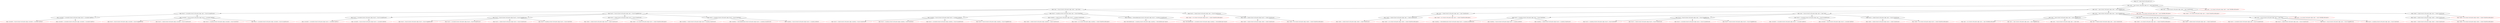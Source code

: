 digraph model {
  graph [ rankdir = "TB", ranksep="0.4", nodesep="0.2" ];
  node [ fontname = "Helvetica", fontsize="12.0", margin="0.07" ];
  edge [ fontname = "Helvetica", fontsize="12.0", margin="0.05" ];
  {
    node []
     "47" [label= "edge: 'bound' -> 'connected' at level 4 with parent: edge: 'bound' -> 'bound' (acceptChannel) "]
     "17" [label= "edge: 'closed' -> 'err' at level 5 with parent: edge: 'open' -> 'closed' (ClosedChannelException) " color = "red"]
     "55" [label= "edge: 'closed' -> 'closed' at level 5 with parent: edge: 'bound' -> 'closed' (closeChannel) " color = "red"]
     "27" [label= "edge: 'bound' -> 'accepting' at level 4 with parent: edge: 'open' -> 'bound' (startClient) "]
     "37" [label= "edge: 'closed' -> 'closed' at level 5 with parent: edge: 'closed' -> 'closed' (closeChannel) " color = "red"]
     "74" [label= "edge: 'bound' -> 'closed' at level 5 with parent: edge: 'accepting' -> 'bound' (closeChannel) " color = "red"]
     "28" [label= "edge: 'accepting' -> 'intermediateAccept' at level 5 with parent: edge: 'bound' -> 'accepting' (acceptChannel) " color = "red"]
     "90" [label= "edge: 'closed' -> 'err' at level 3 with parent: edge: 'open' -> 'closed' (ClosedChannelException) " color = "red"]
     "11" [label= "edge: 'bound' -> 'connected' at level 5 with parent: edge: 'open' -> 'bound' (acceptChannel) " color = "red"]
     "43" [label= "edge: 'bound' -> 'bound' at level 5 with parent: edge: 'bound' -> 'bound' (toggleBlocking) " color = "red"]
     "53" [label= "edge: 'accepting' -> 'closed' at level 5 with parent: edge: 'bound' -> 'accepting' (closeChannel) " color = "red"]
     "82" [label= "edge: 'closed' -> 'err' at level 4 with parent: edge: 'bound' -> 'closed' (ClosedChannelException) " color = "red"]
     "87" [label= "edge: 'closed' -> 'closed' at level 5 with parent: edge: 'closed' -> 'closed' (closeChannel) " color = "red"]
     "4" [label= "edge: 'open' -> 'open' at level 4 with parent: edge: 'open' -> 'open' (toggleBlocking) "]
     "15" [label= "edge: 'open' -> 'closed' at level 4 with parent: edge: 'open' -> 'open' (closeChannel) "]
     "85" [label= "edge: 'closed' -> 'closed' at level 3 with parent: edge: 'open' -> 'closed' (closeChannel) "]
     "19" [label= "edge: 'bound' -> 'bound' at level 4 with parent: edge: 'open' -> 'bound' (toggleBlocking) "]
     "40" [label= "edge: 'open' -> 'bound' at level 2 with parent: edge: 'reset' -> 'open' (bind) "]
     "79" [label= "edge: 'closed' -> 'closed' at level 4 with parent: edge: 'bound' -> 'closed' (closeChannel) "]
     "57" [label= "edge: 'bound' -> 'connected' at level 3 with parent: edge: 'open' -> 'bound' (acceptChannel) "]
     "22" [label= "edge: 'bound' -> 'accepting' at level 5 with parent: edge: 'bound' -> 'bound' (startClient) " color = "red"]
     "48" [label= "edge: 'connected' -> 'connected' at level 5 with parent: edge: 'bound' -> 'connected' (readFrom) " color = "red"]
     "36" [label= "edge: 'closed' -> 'closed' at level 4 with parent: edge: 'open' -> 'closed' (closeChannel) "]
     "35" [label= "edge: 'open' -> 'closed' at level 3 with parent: edge: 'open' -> 'open' (closeChannel) "]
     "42" [label= "edge: 'bound' -> 'bound' at level 4 with parent: edge: 'bound' -> 'bound' (toggleBlocking) "]
     "18" [label= "edge: 'open' -> 'bound' at level 3 with parent: edge: 'open' -> 'open' (bind) "]
     "54" [label= "edge: 'bound' -> 'closed' at level 4 with parent: edge: 'bound' -> 'bound' (closeChannel) "]
     "13" [label= "edge: 'bound' -> 'closed' at level 5 with parent: edge: 'open' -> 'bound' (closeChannel) " color = "red"]
     "88" [label= "edge: 'closed' -> 'err' at level 5 with parent: edge: 'closed' -> 'closed' (ClosedChannelException) " color = "red"]
     "56" [label= "edge: 'closed' -> 'err' at level 5 with parent: edge: 'bound' -> 'closed' (ClosedChannelException) " color = "red"]
     "49" [label= "edge: 'connected' -> 'bound' at level 5 with parent: edge: 'bound' -> 'connected' (setClient) " color = "red"]
     "62" [label= "edge: 'bound' -> 'bound' at level 5 with parent: edge: 'connected' -> 'bound' (toggleBlocking) " color = "red"]
     "38" [label= "edge: 'closed' -> 'err' at level 5 with parent: edge: 'closed' -> 'closed' (ClosedChannelException) " color = "red"]
     "65" [label= "edge: 'bound' -> 'closed' at level 5 with parent: edge: 'connected' -> 'bound' (closeChannel) " color = "red"]
     "7" [label= "edge: 'open' -> 'err' at level 5 with parent: edge: 'open' -> 'open' (NotYetBoundException) " color = "red"]
     "0" [label= "edge: null -> 'reset' at level 0 with parent: null"]
     "64" [label= "edge: 'bound' -> 'accepting' at level 5 with parent: edge: 'connected' -> 'bound' (startClient) " color = "red"]
     "29" [label= "edge: 'accepting' -> 'bound' at level 5 with parent: edge: 'bound' -> 'accepting' (setClient) " color = "red"]
     "60" [label= "edge: 'connected' -> 'bound' at level 5 with parent: edge: 'connected' -> 'connected' (setClient) " color = "red"]
     "30" [label= "edge: 'accepting' -> 'closed' at level 5 with parent: edge: 'bound' -> 'accepting' (closeChannel) " color = "red"]
     "58" [label= "edge: 'connected' -> 'connected' at level 4 with parent: edge: 'bound' -> 'connected' (readFrom) "]
     "69" [label= "edge: 'intermediateAccept' -> 'accepting' at level 5 with parent: edge: 'accepting' -> 'intermediateAccept' (require) " color = "red"]
     "32" [label= "edge: 'closed' -> 'closed' at level 5 with parent: edge: 'bound' -> 'closed' (closeChannel) " color = "red"]
     "44" [label= "edge: 'bound' -> 'connected' at level 5 with parent: edge: 'bound' -> 'bound' (acceptChannel) " color = "red"]
     "10" [label= "edge: 'bound' -> 'bound' at level 5 with parent: edge: 'open' -> 'bound' (toggleBlocking) " color = "red"]
     "76" [label= "edge: 'closed' -> 'closed' at level 5 with parent: edge: 'accepting' -> 'closed' (closeChannel) " color = "red"]
     "5" [label= "edge: 'open' -> 'open' at level 5 with parent: edge: 'open' -> 'open' (toggleBlocking) " color = "red"]
     "51" [label= "edge: 'accepting' -> 'intermediateAccept' at level 5 with parent: edge: 'bound' -> 'accepting' (acceptChannel) " color = "red"]
     "46" [label= "edge: 'bound' -> 'closed' at level 5 with parent: edge: 'bound' -> 'bound' (closeChannel) " color = "red"]
     "68" [label= "edge: 'intermediateAccept' -> 'connected' at level 5 with parent: edge: 'accepting' -> 'intermediateAccept' (require) " color = "red"]
     "50" [label= "edge: 'bound' -> 'accepting' at level 4 with parent: edge: 'bound' -> 'bound' (startClient) "]
     "80" [label= "edge: 'closed' -> 'closed' at level 5 with parent: edge: 'closed' -> 'closed' (closeChannel) " color = "red"]
     "3" [label= "edge: 'open' -> 'open' at level 3 with parent: edge: 'open' -> 'open' (toggleBlocking) "]
     "24" [label= "edge: 'bound' -> 'connected' at level 4 with parent: edge: 'open' -> 'bound' (acceptChannel) "]
     "86" [label= "edge: 'closed' -> 'closed' at level 4 with parent: edge: 'closed' -> 'closed' (closeChannel) "]
     "1" [label= "edge: 'reset' -> 'open' at level 1 with parent: edge: null -> 'reset' (openChannel) "]
     "25" [label= "edge: 'connected' -> 'connected' at level 5 with parent: edge: 'bound' -> 'connected' (readFrom) " color = "red"]
     "39" [label= "edge: 'closed' -> 'err' at level 4 with parent: edge: 'open' -> 'closed' (ClosedChannelException) " color = "red"]
     "12" [label= "edge: 'bound' -> 'accepting' at level 5 with parent: edge: 'open' -> 'bound' (startClient) " color = "red"]
     "70" [label= "edge: 'accepting' -> 'bound' at level 4 with parent: edge: 'bound' -> 'accepting' (setClient) "]
     "9" [label= "edge: 'open' -> 'bound' at level 4 with parent: edge: 'open' -> 'open' (bind) "]
     "73" [label= "edge: 'bound' -> 'accepting' at level 5 with parent: edge: 'accepting' -> 'bound' (startClient) " color = "red"]
     "26" [label= "edge: 'connected' -> 'bound' at level 5 with parent: edge: 'bound' -> 'connected' (setClient) " color = "red"]
     "2" [label= "edge: 'open' -> 'open' at level 2 with parent: edge: 'reset' -> 'open' (toggleBlocking) "]
     "63" [label= "edge: 'bound' -> 'connected' at level 5 with parent: edge: 'connected' -> 'bound' (acceptChannel) " color = "red"]
     "84" [label= "edge: 'open' -> 'closed' at level 2 with parent: edge: 'reset' -> 'open' (closeChannel) "]
     "89" [label= "edge: 'closed' -> 'err' at level 4 with parent: edge: 'closed' -> 'closed' (ClosedChannelException) " color = "red"]
     "45" [label= "edge: 'bound' -> 'accepting' at level 5 with parent: edge: 'bound' -> 'bound' (startClient) " color = "red"]
     "81" [label= "edge: 'closed' -> 'err' at level 5 with parent: edge: 'closed' -> 'closed' (ClosedChannelException) " color = "red"]
     "83" [label= "edge: 'open' -> 'err' at level 2 with parent: edge: 'reset' -> 'open' (NotYetBoundException) " color = "red"]
     "31" [label= "edge: 'bound' -> 'closed' at level 4 with parent: edge: 'open' -> 'bound' (closeChannel) "]
     "16" [label= "edge: 'closed' -> 'closed' at level 5 with parent: edge: 'open' -> 'closed' (closeChannel) " color = "red"]
     "41" [label= "edge: 'bound' -> 'bound' at level 3 with parent: edge: 'open' -> 'bound' (toggleBlocking) "]
     "75" [label= "edge: 'accepting' -> 'closed' at level 4 with parent: edge: 'bound' -> 'accepting' (closeChannel) "]
     "23" [label= "edge: 'bound' -> 'closed' at level 5 with parent: edge: 'bound' -> 'bound' (closeChannel) " color = "red"]
     "66" [label= "edge: 'bound' -> 'accepting' at level 3 with parent: edge: 'open' -> 'bound' (startClient) "]
     "72" [label= "edge: 'bound' -> 'connected' at level 5 with parent: edge: 'accepting' -> 'bound' (acceptChannel) " color = "red"]
     "61" [label= "edge: 'connected' -> 'bound' at level 4 with parent: edge: 'bound' -> 'connected' (setClient) "]
     "59" [label= "edge: 'connected' -> 'connected' at level 5 with parent: edge: 'connected' -> 'connected' (readFrom) " color = "red"]
     "33" [label= "edge: 'closed' -> 'err' at level 5 with parent: edge: 'bound' -> 'closed' (ClosedChannelException) " color = "red"]
     "21" [label= "edge: 'bound' -> 'connected' at level 5 with parent: edge: 'bound' -> 'bound' (acceptChannel) " color = "red"]
     "67" [label= "edge: 'accepting' -> 'intermediateAccept' at level 4 with parent: edge: 'bound' -> 'accepting' (acceptChannel) "]
     "6" [label= "edge: 'open' -> 'bound' at level 5 with parent: edge: 'open' -> 'open' (bind) " color = "red"]
     "20" [label= "edge: 'bound' -> 'bound' at level 5 with parent: edge: 'bound' -> 'bound' (toggleBlocking) " color = "red"]
     "34" [label= "edge: 'open' -> 'err' at level 3 with parent: edge: 'open' -> 'open' (NotYetBoundException) " color = "red"]
     "77" [label= "edge: 'closed' -> 'err' at level 5 with parent: edge: 'accepting' -> 'closed' (ClosedChannelException) " color = "red"]
     "14" [label= "edge: 'open' -> 'err' at level 4 with parent: edge: 'open' -> 'open' (NotYetBoundException) " color = "red"]
     "78" [label= "edge: 'bound' -> 'closed' at level 3 with parent: edge: 'open' -> 'bound' (closeChannel) "]
     "8" [label= "edge: 'open' -> 'closed' at level 5 with parent: edge: 'open' -> 'open' (closeChannel) " color = "red"]
     "52" [label= "edge: 'accepting' -> 'bound' at level 5 with parent: edge: 'bound' -> 'accepting' (setClient) " color = "red"]
     "71" [label= "edge: 'bound' -> 'bound' at level 5 with parent: edge: 'accepting' -> 'bound' (toggleBlocking) " color = "red"]
  }

  "47" -> "48";
  "47" -> "49";
  "27" -> "28";
  "27" -> "29";
  "27" -> "30";
  "4" -> "5";
  "4" -> "6";
  "4" -> "7";
  "4" -> "8";
  "15" -> "16";
  "15" -> "17";
  "85" -> "86";
  "85" -> "89";
  "19" -> "20";
  "19" -> "21";
  "19" -> "22";
  "19" -> "23";
  "40" -> "41";
  "40" -> "57";
  "40" -> "66";
  "40" -> "78";
  "79" -> "80";
  "79" -> "81";
  "57" -> "58";
  "57" -> "61";
  "36" -> "37";
  "36" -> "38";
  "35" -> "36";
  "35" -> "39";
  "42" -> "43";
  "42" -> "44";
  "42" -> "45";
  "42" -> "46";
  "18" -> "19";
  "18" -> "24";
  "18" -> "27";
  "18" -> "31";
  "54" -> "55";
  "54" -> "56";
  "0" -> "1";
  "58" -> "59";
  "58" -> "60";
  "50" -> "51";
  "50" -> "52";
  "50" -> "53";
  "3" -> "4";
  "3" -> "9";
  "3" -> "14";
  "3" -> "15";
  "24" -> "25";
  "24" -> "26";
  "86" -> "87";
  "86" -> "88";
  "1" -> "2";
  "1" -> "40";
  "1" -> "83";
  "1" -> "84";
  "70" -> "71";
  "70" -> "72";
  "70" -> "73";
  "70" -> "74";
  "9" -> "10";
  "9" -> "11";
  "9" -> "12";
  "9" -> "13";
  "2" -> "3";
  "2" -> "18";
  "2" -> "34";
  "2" -> "35";
  "84" -> "85";
  "84" -> "90";
  "31" -> "32";
  "31" -> "33";
  "41" -> "42";
  "41" -> "47";
  "41" -> "50";
  "41" -> "54";
  "75" -> "76";
  "75" -> "77";
  "66" -> "67";
  "66" -> "70";
  "66" -> "75";
  "61" -> "62";
  "61" -> "63";
  "61" -> "64";
  "61" -> "65";
  "67" -> "68";
  "67" -> "69";
  "78" -> "79";
  "78" -> "82";
}
